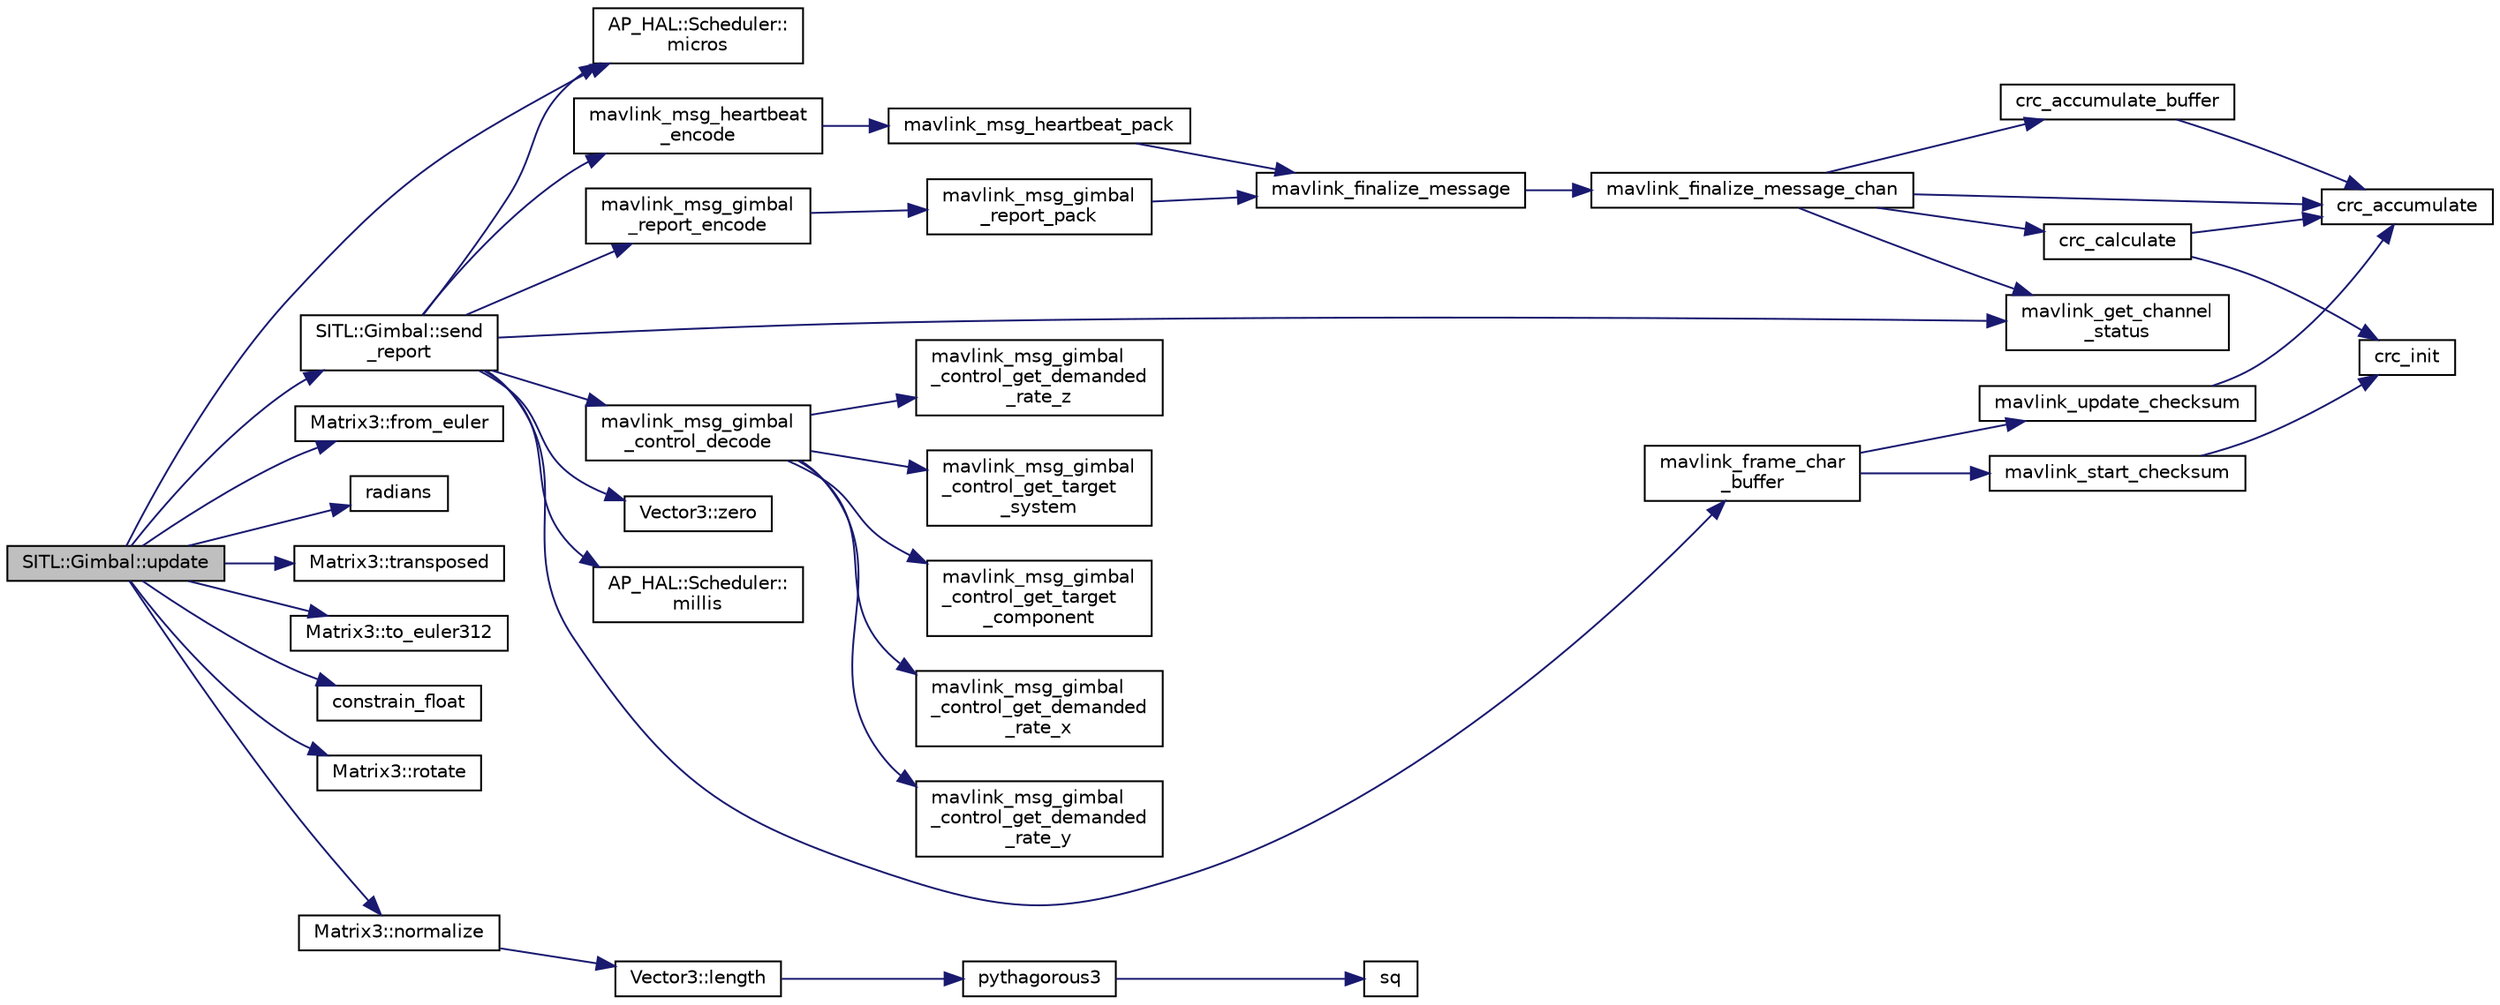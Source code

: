 digraph "SITL::Gimbal::update"
{
 // INTERACTIVE_SVG=YES
  edge [fontname="Helvetica",fontsize="10",labelfontname="Helvetica",labelfontsize="10"];
  node [fontname="Helvetica",fontsize="10",shape=record];
  rankdir="LR";
  Node1 [label="SITL::Gimbal::update",height=0.2,width=0.4,color="black", fillcolor="grey75", style="filled", fontcolor="black"];
  Node1 -> Node2 [color="midnightblue",fontsize="10",style="solid",fontname="Helvetica"];
  Node2 [label="AP_HAL::Scheduler::\lmicros",height=0.2,width=0.4,color="black", fillcolor="white", style="filled",URL="$classAP__HAL_1_1Scheduler.html#add46d722bfb08a16f220e63591654e46"];
  Node1 -> Node3 [color="midnightblue",fontsize="10",style="solid",fontname="Helvetica"];
  Node3 [label="Matrix3::from_euler",height=0.2,width=0.4,color="black", fillcolor="white", style="filled",URL="$classMatrix3.html#a62587bd216436f09f06b9e1330f84bc0",tooltip="-*- tab-width: 4; Mode: C++; c-basic-offset: 4; indent-tabs-mode: nil -*- "];
  Node1 -> Node4 [color="midnightblue",fontsize="10",style="solid",fontname="Helvetica"];
  Node4 [label="radians",height=0.2,width=0.4,color="black", fillcolor="white", style="filled",URL="$AP__Math_8h.html#a75b14352ec1c95a8276af9a0813cfdc3"];
  Node1 -> Node5 [color="midnightblue",fontsize="10",style="solid",fontname="Helvetica"];
  Node5 [label="Matrix3::transposed",height=0.2,width=0.4,color="black", fillcolor="white", style="filled",URL="$classMatrix3.html#a18e2df03dec4abdf11fc9fb60ed7c226"];
  Node1 -> Node6 [color="midnightblue",fontsize="10",style="solid",fontname="Helvetica"];
  Node6 [label="Matrix3::to_euler312",height=0.2,width=0.4,color="black", fillcolor="white", style="filled",URL="$classMatrix3.html#abd9cba5416890b2470e3e0f44c314c2a"];
  Node1 -> Node7 [color="midnightblue",fontsize="10",style="solid",fontname="Helvetica"];
  Node7 [label="constrain_float",height=0.2,width=0.4,color="black", fillcolor="white", style="filled",URL="$AP__Math_8h.html#a27149a7dfbb14319088e8332705c0046"];
  Node1 -> Node8 [color="midnightblue",fontsize="10",style="solid",fontname="Helvetica"];
  Node8 [label="Matrix3::rotate",height=0.2,width=0.4,color="black", fillcolor="white", style="filled",URL="$classMatrix3.html#a6f044e8d64f6f10e054af962487399b9"];
  Node1 -> Node9 [color="midnightblue",fontsize="10",style="solid",fontname="Helvetica"];
  Node9 [label="Matrix3::normalize",height=0.2,width=0.4,color="black", fillcolor="white", style="filled",URL="$classMatrix3.html#a79b6de6d1beda5938087dec7fa225702"];
  Node9 -> Node10 [color="midnightblue",fontsize="10",style="solid",fontname="Helvetica"];
  Node10 [label="Vector3::length",height=0.2,width=0.4,color="black", fillcolor="white", style="filled",URL="$classVector3.html#ac1fd5514e368a1e1c2d13f71eda18345"];
  Node10 -> Node11 [color="midnightblue",fontsize="10",style="solid",fontname="Helvetica"];
  Node11 [label="pythagorous3",height=0.2,width=0.4,color="black", fillcolor="white", style="filled",URL="$AP__Math_8h.html#a6b05ff3296c2ed55b1cd74262a7330f6"];
  Node11 -> Node12 [color="midnightblue",fontsize="10",style="solid",fontname="Helvetica"];
  Node12 [label="sq",height=0.2,width=0.4,color="black", fillcolor="white", style="filled",URL="$AP__Math_8h.html#a00f57739f8671cb41eae08a51b7cbf7c"];
  Node1 -> Node13 [color="midnightblue",fontsize="10",style="solid",fontname="Helvetica"];
  Node13 [label="SITL::Gimbal::send\l_report",height=0.2,width=0.4,color="black", fillcolor="white", style="filled",URL="$classSITL_1_1Gimbal.html#a00f906442d0f5303c7270feb21a2792d"];
  Node13 -> Node14 [color="midnightblue",fontsize="10",style="solid",fontname="Helvetica"];
  Node14 [label="mavlink_frame_char\l_buffer",height=0.2,width=0.4,color="black", fillcolor="white", style="filled",URL="$mavlink__helpers_8h.html#a0e22b58900ea14d70bff3aadb38dbb3d"];
  Node14 -> Node15 [color="midnightblue",fontsize="10",style="solid",fontname="Helvetica"];
  Node15 [label="mavlink_start_checksum",height=0.2,width=0.4,color="black", fillcolor="white", style="filled",URL="$mavlink__helpers_8h.html#ae7cbde569213151151d20c3766edd244"];
  Node15 -> Node16 [color="midnightblue",fontsize="10",style="solid",fontname="Helvetica"];
  Node16 [label="crc_init",height=0.2,width=0.4,color="black", fillcolor="white", style="filled",URL="$checksum_8h.html#aee738f6e20d31b027afdd966c79befae",tooltip="Initiliaze the buffer for the X.25 CRC. "];
  Node14 -> Node17 [color="midnightblue",fontsize="10",style="solid",fontname="Helvetica"];
  Node17 [label="mavlink_update_checksum",height=0.2,width=0.4,color="black", fillcolor="white", style="filled",URL="$mavlink__helpers_8h.html#a3293deb7b51f9a9f0b30bf56c8739593"];
  Node17 -> Node18 [color="midnightblue",fontsize="10",style="solid",fontname="Helvetica"];
  Node18 [label="crc_accumulate",height=0.2,width=0.4,color="black", fillcolor="white", style="filled",URL="$checksum_8h.html#ade2bbc31cd3b5b6d839556f56de61957",tooltip="Accumulate the X.25 CRC by adding one char at a time. "];
  Node13 -> Node19 [color="midnightblue",fontsize="10",style="solid",fontname="Helvetica"];
  Node19 [label="mavlink_msg_gimbal\l_control_decode",height=0.2,width=0.4,color="black", fillcolor="white", style="filled",URL="$mavlink__msg__gimbal__control_8h.html#aba9592726341b183c338ce6f5deb4072",tooltip="Decode a gimbal_control message into a struct. "];
  Node19 -> Node20 [color="midnightblue",fontsize="10",style="solid",fontname="Helvetica"];
  Node20 [label="mavlink_msg_gimbal\l_control_get_demanded\l_rate_x",height=0.2,width=0.4,color="black", fillcolor="white", style="filled",URL="$mavlink__msg__gimbal__control_8h.html#afa1576d99cda3fe9291ebaf815296cd4",tooltip="Get field demanded_rate_x from gimbal_control message. "];
  Node19 -> Node21 [color="midnightblue",fontsize="10",style="solid",fontname="Helvetica"];
  Node21 [label="mavlink_msg_gimbal\l_control_get_demanded\l_rate_y",height=0.2,width=0.4,color="black", fillcolor="white", style="filled",URL="$mavlink__msg__gimbal__control_8h.html#a97b62b016eeedaeca40b67a5a5611f00",tooltip="Get field demanded_rate_y from gimbal_control message. "];
  Node19 -> Node22 [color="midnightblue",fontsize="10",style="solid",fontname="Helvetica"];
  Node22 [label="mavlink_msg_gimbal\l_control_get_demanded\l_rate_z",height=0.2,width=0.4,color="black", fillcolor="white", style="filled",URL="$mavlink__msg__gimbal__control_8h.html#a57c1d5d237a0c1d5fe5c30dbcb332d38",tooltip="Get field demanded_rate_z from gimbal_control message. "];
  Node19 -> Node23 [color="midnightblue",fontsize="10",style="solid",fontname="Helvetica"];
  Node23 [label="mavlink_msg_gimbal\l_control_get_target\l_system",height=0.2,width=0.4,color="black", fillcolor="white", style="filled",URL="$mavlink__msg__gimbal__control_8h.html#a42874b6a45f8c2392bdc99e808b1ff2e",tooltip="Send a gimbal_control message. "];
  Node19 -> Node24 [color="midnightblue",fontsize="10",style="solid",fontname="Helvetica"];
  Node24 [label="mavlink_msg_gimbal\l_control_get_target\l_component",height=0.2,width=0.4,color="black", fillcolor="white", style="filled",URL="$mavlink__msg__gimbal__control_8h.html#a752e26e69a582e96194bb237c942ec2f",tooltip="Get field target_component from gimbal_control message. "];
  Node13 -> Node25 [color="midnightblue",fontsize="10",style="solid",fontname="Helvetica"];
  Node25 [label="Vector3::zero",height=0.2,width=0.4,color="black", fillcolor="white", style="filled",URL="$classVector3.html#adf1769d5ee5df2f8585df2f540fa5efe"];
  Node13 -> Node26 [color="midnightblue",fontsize="10",style="solid",fontname="Helvetica"];
  Node26 [label="AP_HAL::Scheduler::\lmillis",height=0.2,width=0.4,color="black", fillcolor="white", style="filled",URL="$classAP__HAL_1_1Scheduler.html#a26b68339fc68a562d8d3a1238d0ec8c1"];
  Node13 -> Node27 [color="midnightblue",fontsize="10",style="solid",fontname="Helvetica"];
  Node27 [label="mavlink_get_channel\l_status",height=0.2,width=0.4,color="black", fillcolor="white", style="filled",URL="$mavlink__helpers_8h.html#ac006d308067f48514ca5c0cf0b046c28"];
  Node13 -> Node28 [color="midnightblue",fontsize="10",style="solid",fontname="Helvetica"];
  Node28 [label="mavlink_msg_heartbeat\l_encode",height=0.2,width=0.4,color="black", fillcolor="white", style="filled",URL="$mavlink__msg__heartbeat_8h.html#abddf6bdff88bf39decff87e5b4ee45e0",tooltip="Encode a heartbeat struct. "];
  Node28 -> Node29 [color="midnightblue",fontsize="10",style="solid",fontname="Helvetica"];
  Node29 [label="mavlink_msg_heartbeat_pack",height=0.2,width=0.4,color="black", fillcolor="white", style="filled",URL="$mavlink__msg__heartbeat_8h.html#abf7d878c7c7202145ee29f79ebedcd4d",tooltip="Pack a heartbeat message. "];
  Node29 -> Node30 [color="midnightblue",fontsize="10",style="solid",fontname="Helvetica"];
  Node30 [label="mavlink_finalize_message",height=0.2,width=0.4,color="black", fillcolor="white", style="filled",URL="$mavlink__helpers_8h.html#af3bea083c5ec83f5b6570b2bd4a817d0",tooltip="Finalize a MAVLink message with MAVLINK_COMM_0 as default channel. "];
  Node30 -> Node31 [color="midnightblue",fontsize="10",style="solid",fontname="Helvetica"];
  Node31 [label="mavlink_finalize_message_chan",height=0.2,width=0.4,color="black", fillcolor="white", style="filled",URL="$mavlink__helpers_8h.html#aa66131138fc02101dcc73b4b556ab422",tooltip="Finalize a MAVLink message with channel assignment. "];
  Node31 -> Node27 [color="midnightblue",fontsize="10",style="solid",fontname="Helvetica"];
  Node31 -> Node32 [color="midnightblue",fontsize="10",style="solid",fontname="Helvetica"];
  Node32 [label="crc_calculate",height=0.2,width=0.4,color="black", fillcolor="white", style="filled",URL="$checksum_8h.html#ab4264eb7b9e22aabb5cc3191bce35f4c",tooltip="Calculates the X.25 checksum on a byte buffer. "];
  Node32 -> Node16 [color="midnightblue",fontsize="10",style="solid",fontname="Helvetica"];
  Node32 -> Node18 [color="midnightblue",fontsize="10",style="solid",fontname="Helvetica"];
  Node31 -> Node33 [color="midnightblue",fontsize="10",style="solid",fontname="Helvetica"];
  Node33 [label="crc_accumulate_buffer",height=0.2,width=0.4,color="black", fillcolor="white", style="filled",URL="$checksum_8h.html#abcbaa800e8fcbcdf9bb48168657fbefd",tooltip="Accumulate the X.25 CRC by adding an array of bytes. "];
  Node33 -> Node18 [color="midnightblue",fontsize="10",style="solid",fontname="Helvetica"];
  Node31 -> Node18 [color="midnightblue",fontsize="10",style="solid",fontname="Helvetica"];
  Node13 -> Node2 [color="midnightblue",fontsize="10",style="solid",fontname="Helvetica"];
  Node13 -> Node34 [color="midnightblue",fontsize="10",style="solid",fontname="Helvetica"];
  Node34 [label="mavlink_msg_gimbal\l_report_encode",height=0.2,width=0.4,color="black", fillcolor="white", style="filled",URL="$mavlink__msg__gimbal__report_8h.html#a6fcb528d5cbb9a6323212d989692b8ba",tooltip="Encode a gimbal_report struct. "];
  Node34 -> Node35 [color="midnightblue",fontsize="10",style="solid",fontname="Helvetica"];
  Node35 [label="mavlink_msg_gimbal\l_report_pack",height=0.2,width=0.4,color="black", fillcolor="white", style="filled",URL="$mavlink__msg__gimbal__report_8h.html#ace71fb041c0f9786f3315dcf7257c7ca",tooltip="Pack a gimbal_report message. "];
  Node35 -> Node30 [color="midnightblue",fontsize="10",style="solid",fontname="Helvetica"];
}
